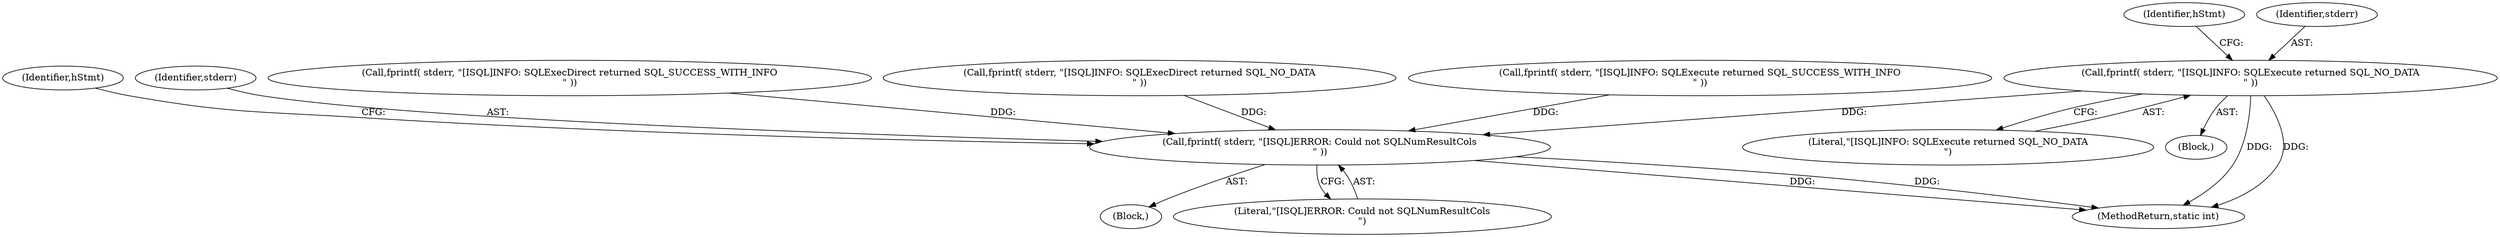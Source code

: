 digraph "0_unixODBC_45ef78e037f578b15fc58938a3a3251655e71d6f#diff-d52750c7ba4e594410438569d8e2963aL24_1@API" {
"1000236" [label="(Call,fprintf( stderr, \"[ISQL]INFO: SQLExecute returned SQL_NO_DATA\n\" ))"];
"1000290" [label="(Call,fprintf( stderr, \"[ISQL]ERROR: Could not SQLNumResultCols\n\" ))"];
"1000236" [label="(Call,fprintf( stderr, \"[ISQL]INFO: SQLExecute returned SQL_NO_DATA\n\" ))"];
"1000294" [label="(Identifier,hStmt)"];
"1000279" [label="(Identifier,hStmt)"];
"1000237" [label="(Identifier,stderr)"];
"1000283" [label="(Block,)"];
"1000292" [label="(Literal,\"[ISQL]ERROR: Could not SQLNumResultCols\n\")"];
"1000238" [label="(Literal,\"[ISQL]INFO: SQLExecute returned SQL_NO_DATA\n\")"];
"1000235" [label="(Block,)"];
"1000361" [label="(MethodReturn,static int)"];
"1000291" [label="(Identifier,stderr)"];
"1000178" [label="(Call,fprintf( stderr, \"[ISQL]INFO: SQLExecDirect returned SQL_SUCCESS_WITH_INFO\n\" ))"];
"1000163" [label="(Call,fprintf( stderr, \"[ISQL]INFO: SQLExecDirect returned SQL_NO_DATA\n\" ))"];
"1000251" [label="(Call,fprintf( stderr, \"[ISQL]INFO: SQLExecute returned SQL_SUCCESS_WITH_INFO\n\" ))"];
"1000290" [label="(Call,fprintf( stderr, \"[ISQL]ERROR: Could not SQLNumResultCols\n\" ))"];
"1000236" -> "1000235"  [label="AST: "];
"1000236" -> "1000238"  [label="CFG: "];
"1000237" -> "1000236"  [label="AST: "];
"1000238" -> "1000236"  [label="AST: "];
"1000279" -> "1000236"  [label="CFG: "];
"1000236" -> "1000361"  [label="DDG: "];
"1000236" -> "1000361"  [label="DDG: "];
"1000236" -> "1000290"  [label="DDG: "];
"1000290" -> "1000283"  [label="AST: "];
"1000290" -> "1000292"  [label="CFG: "];
"1000291" -> "1000290"  [label="AST: "];
"1000292" -> "1000290"  [label="AST: "];
"1000294" -> "1000290"  [label="CFG: "];
"1000290" -> "1000361"  [label="DDG: "];
"1000290" -> "1000361"  [label="DDG: "];
"1000163" -> "1000290"  [label="DDG: "];
"1000178" -> "1000290"  [label="DDG: "];
"1000251" -> "1000290"  [label="DDG: "];
}
